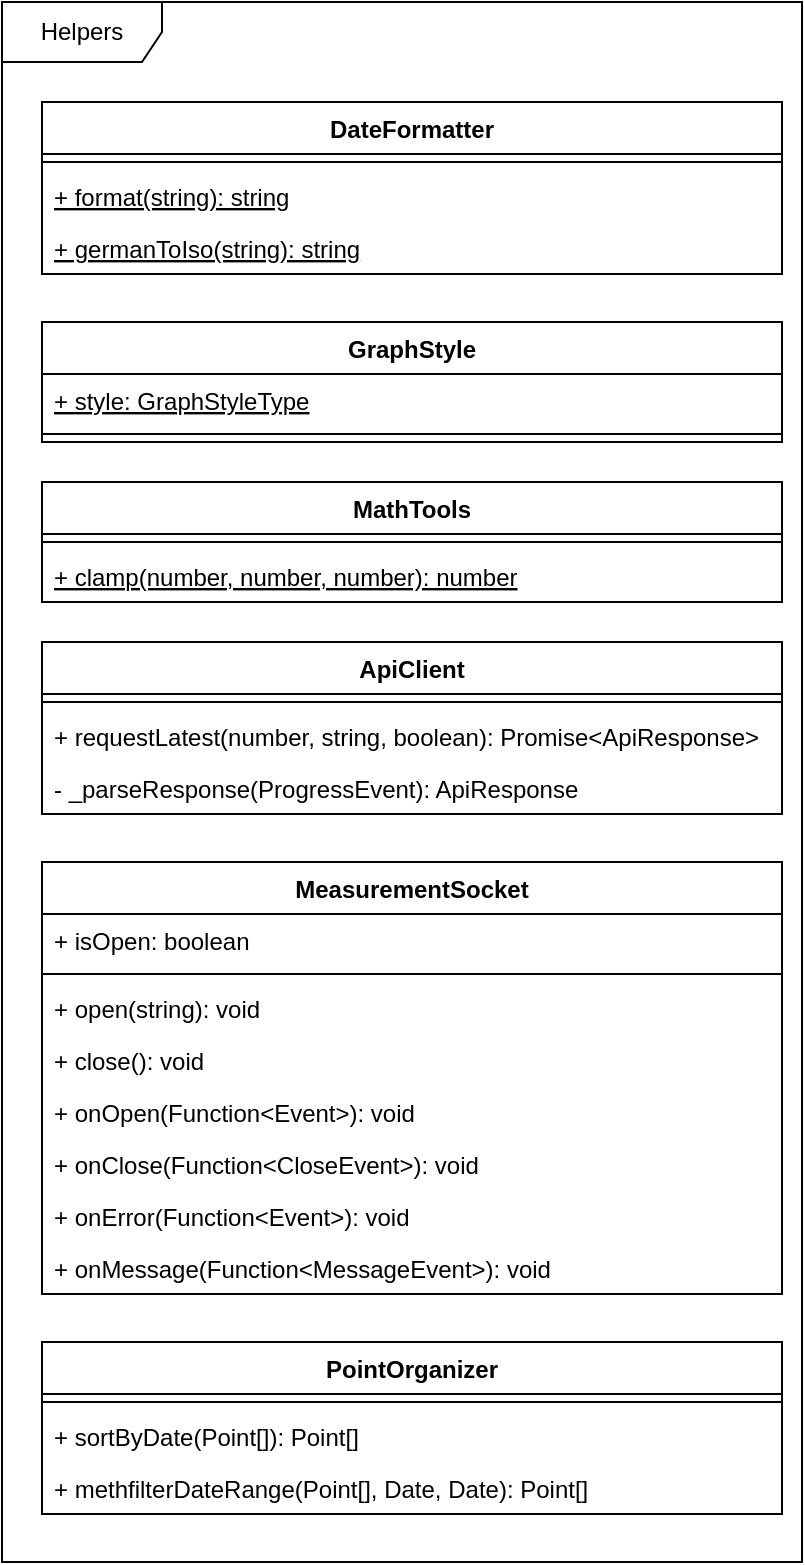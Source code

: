 <mxfile version="12.3.3" pages="1"><diagram id="Y5JDk1X9s7kf-ZVF8cac" name="Page-1"><mxGraphModel dx="1185" dy="660" grid="1" gridSize="10" guides="1" tooltips="1" connect="1" arrows="1" fold="1" page="1" pageScale="1" pageWidth="827" pageHeight="1169" math="0" shadow="0"><root><mxCell id="0"/><mxCell id="1" parent="0"/><mxCell id="DMxlFu4Lc_HqKLBhKzL7-1" value="Helpers" style="shape=umlFrame;whiteSpace=wrap;html=1;width=80;height=30;" parent="1" vertex="1"><mxGeometry x="40" y="40" width="400" height="780" as="geometry"/></mxCell><mxCell id="DMxlFu4Lc_HqKLBhKzL7-2" value="ApiClient" style="swimlane;fontStyle=1;align=center;verticalAlign=top;childLayout=stackLayout;horizontal=1;startSize=26;horizontalStack=0;resizeParent=1;resizeParentMax=0;resizeLast=0;collapsible=1;marginBottom=0;" parent="1" vertex="1"><mxGeometry x="60" y="360" width="370" height="86" as="geometry"/></mxCell><mxCell id="DMxlFu4Lc_HqKLBhKzL7-4" value="" style="line;strokeWidth=1;fillColor=none;align=left;verticalAlign=middle;spacingTop=-1;spacingLeft=3;spacingRight=3;rotatable=0;labelPosition=right;points=[];portConstraint=eastwest;" parent="DMxlFu4Lc_HqKLBhKzL7-2" vertex="1"><mxGeometry y="26" width="370" height="8" as="geometry"/></mxCell><mxCell id="DMxlFu4Lc_HqKLBhKzL7-5" value="+ requestLatest(number, string, boolean): Promise&lt;ApiResponse&gt;" style="text;strokeColor=none;fillColor=none;align=left;verticalAlign=top;spacingLeft=4;spacingRight=4;overflow=hidden;rotatable=0;points=[[0,0.5],[1,0.5]];portConstraint=eastwest;" parent="DMxlFu4Lc_HqKLBhKzL7-2" vertex="1"><mxGeometry y="34" width="370" height="26" as="geometry"/></mxCell><mxCell id="DMxlFu4Lc_HqKLBhKzL7-6" value="- _parseResponse(ProgressEvent): ApiResponse" style="text;strokeColor=none;fillColor=none;align=left;verticalAlign=top;spacingLeft=4;spacingRight=4;overflow=hidden;rotatable=0;points=[[0,0.5],[1,0.5]];portConstraint=eastwest;" parent="DMxlFu4Lc_HqKLBhKzL7-2" vertex="1"><mxGeometry y="60" width="370" height="26" as="geometry"/></mxCell><mxCell id="DMxlFu4Lc_HqKLBhKzL7-7" value="DateFormatter" style="swimlane;fontStyle=1;align=center;verticalAlign=top;childLayout=stackLayout;horizontal=1;startSize=26;horizontalStack=0;resizeParent=1;resizeParentMax=0;resizeLast=0;collapsible=1;marginBottom=0;" parent="1" vertex="1"><mxGeometry x="60" y="90" width="370" height="86" as="geometry"/></mxCell><mxCell id="DMxlFu4Lc_HqKLBhKzL7-8" value="" style="line;strokeWidth=1;fillColor=none;align=left;verticalAlign=middle;spacingTop=-1;spacingLeft=3;spacingRight=3;rotatable=0;labelPosition=right;points=[];portConstraint=eastwest;" parent="DMxlFu4Lc_HqKLBhKzL7-7" vertex="1"><mxGeometry y="26" width="370" height="8" as="geometry"/></mxCell><mxCell id="DMxlFu4Lc_HqKLBhKzL7-9" value="+ format(string): string" style="text;strokeColor=none;fillColor=none;align=left;verticalAlign=top;spacingLeft=4;spacingRight=4;overflow=hidden;rotatable=0;points=[[0,0.5],[1,0.5]];portConstraint=eastwest;fontStyle=4" parent="DMxlFu4Lc_HqKLBhKzL7-7" vertex="1"><mxGeometry y="34" width="370" height="26" as="geometry"/></mxCell><mxCell id="Iadc2TADPZx66flBEOhy-1" value="+ germanToIso(string): string" style="text;strokeColor=none;fillColor=none;align=left;verticalAlign=top;spacingLeft=4;spacingRight=4;overflow=hidden;rotatable=0;points=[[0,0.5],[1,0.5]];portConstraint=eastwest;fontStyle=4" vertex="1" parent="DMxlFu4Lc_HqKLBhKzL7-7"><mxGeometry y="60" width="370" height="26" as="geometry"/></mxCell><mxCell id="DMxlFu4Lc_HqKLBhKzL7-11" value="GraphStyle" style="swimlane;fontStyle=1;align=center;verticalAlign=top;childLayout=stackLayout;horizontal=1;startSize=26;horizontalStack=0;resizeParent=1;resizeParentMax=0;resizeLast=0;collapsible=1;marginBottom=0;" parent="1" vertex="1"><mxGeometry x="60" y="200" width="370" height="60" as="geometry"/></mxCell><mxCell id="DMxlFu4Lc_HqKLBhKzL7-13" value="+ style: GraphStyleType" style="text;strokeColor=none;fillColor=none;align=left;verticalAlign=top;spacingLeft=4;spacingRight=4;overflow=hidden;rotatable=0;points=[[0,0.5],[1,0.5]];portConstraint=eastwest;fontStyle=4" parent="DMxlFu4Lc_HqKLBhKzL7-11" vertex="1"><mxGeometry y="26" width="370" height="26" as="geometry"/></mxCell><mxCell id="DMxlFu4Lc_HqKLBhKzL7-12" value="" style="line;strokeWidth=1;fillColor=none;align=left;verticalAlign=middle;spacingTop=-1;spacingLeft=3;spacingRight=3;rotatable=0;labelPosition=right;points=[];portConstraint=eastwest;" parent="DMxlFu4Lc_HqKLBhKzL7-11" vertex="1"><mxGeometry y="52" width="370" height="8" as="geometry"/></mxCell><mxCell id="DMxlFu4Lc_HqKLBhKzL7-14" value="MathTools" style="swimlane;fontStyle=1;align=center;verticalAlign=top;childLayout=stackLayout;horizontal=1;startSize=26;horizontalStack=0;resizeParent=1;resizeParentMax=0;resizeLast=0;collapsible=1;marginBottom=0;" parent="1" vertex="1"><mxGeometry x="60" y="280" width="370" height="60" as="geometry"/></mxCell><mxCell id="DMxlFu4Lc_HqKLBhKzL7-16" value="" style="line;strokeWidth=1;fillColor=none;align=left;verticalAlign=middle;spacingTop=-1;spacingLeft=3;spacingRight=3;rotatable=0;labelPosition=right;points=[];portConstraint=eastwest;" parent="DMxlFu4Lc_HqKLBhKzL7-14" vertex="1"><mxGeometry y="26" width="370" height="8" as="geometry"/></mxCell><mxCell id="DMxlFu4Lc_HqKLBhKzL7-15" value="+ clamp(number, number, number): number" style="text;strokeColor=none;fillColor=none;align=left;verticalAlign=top;spacingLeft=4;spacingRight=4;overflow=hidden;rotatable=0;points=[[0,0.5],[1,0.5]];portConstraint=eastwest;fontStyle=4" parent="DMxlFu4Lc_HqKLBhKzL7-14" vertex="1"><mxGeometry y="34" width="370" height="26" as="geometry"/></mxCell><mxCell id="DMxlFu4Lc_HqKLBhKzL7-17" value="MeasurementSocket" style="swimlane;fontStyle=1;align=center;verticalAlign=top;childLayout=stackLayout;horizontal=1;startSize=26;horizontalStack=0;resizeParent=1;resizeParentMax=0;resizeLast=0;collapsible=1;marginBottom=0;" parent="1" vertex="1"><mxGeometry x="60" y="470" width="370" height="216" as="geometry"/></mxCell><mxCell id="DMxlFu4Lc_HqKLBhKzL7-21" value="+ isOpen: boolean" style="text;strokeColor=none;fillColor=none;align=left;verticalAlign=top;spacingLeft=4;spacingRight=4;overflow=hidden;rotatable=0;points=[[0,0.5],[1,0.5]];portConstraint=eastwest;" parent="DMxlFu4Lc_HqKLBhKzL7-17" vertex="1"><mxGeometry y="26" width="370" height="26" as="geometry"/></mxCell><mxCell id="DMxlFu4Lc_HqKLBhKzL7-18" value="" style="line;strokeWidth=1;fillColor=none;align=left;verticalAlign=middle;spacingTop=-1;spacingLeft=3;spacingRight=3;rotatable=0;labelPosition=right;points=[];portConstraint=eastwest;" parent="DMxlFu4Lc_HqKLBhKzL7-17" vertex="1"><mxGeometry y="52" width="370" height="8" as="geometry"/></mxCell><mxCell id="DMxlFu4Lc_HqKLBhKzL7-19" value="+ open(string): void" style="text;strokeColor=none;fillColor=none;align=left;verticalAlign=top;spacingLeft=4;spacingRight=4;overflow=hidden;rotatable=0;points=[[0,0.5],[1,0.5]];portConstraint=eastwest;" parent="DMxlFu4Lc_HqKLBhKzL7-17" vertex="1"><mxGeometry y="60" width="370" height="26" as="geometry"/></mxCell><mxCell id="DMxlFu4Lc_HqKLBhKzL7-20" value="+ close(): void" style="text;strokeColor=none;fillColor=none;align=left;verticalAlign=top;spacingLeft=4;spacingRight=4;overflow=hidden;rotatable=0;points=[[0,0.5],[1,0.5]];portConstraint=eastwest;" parent="DMxlFu4Lc_HqKLBhKzL7-17" vertex="1"><mxGeometry y="86" width="370" height="26" as="geometry"/></mxCell><mxCell id="DMxlFu4Lc_HqKLBhKzL7-22" value="+ onOpen(Function&lt;Event&gt;): void" style="text;strokeColor=none;fillColor=none;align=left;verticalAlign=top;spacingLeft=4;spacingRight=4;overflow=hidden;rotatable=0;points=[[0,0.5],[1,0.5]];portConstraint=eastwest;" parent="DMxlFu4Lc_HqKLBhKzL7-17" vertex="1"><mxGeometry y="112" width="370" height="26" as="geometry"/></mxCell><mxCell id="DMxlFu4Lc_HqKLBhKzL7-26" value="+ onClose(Function&lt;CloseEvent&gt;): void" style="text;strokeColor=none;fillColor=none;align=left;verticalAlign=top;spacingLeft=4;spacingRight=4;overflow=hidden;rotatable=0;points=[[0,0.5],[1,0.5]];portConstraint=eastwest;" parent="DMxlFu4Lc_HqKLBhKzL7-17" vertex="1"><mxGeometry y="138" width="370" height="26" as="geometry"/></mxCell><mxCell id="DMxlFu4Lc_HqKLBhKzL7-27" value="+ onError(Function&lt;Event&gt;): void" style="text;strokeColor=none;fillColor=none;align=left;verticalAlign=top;spacingLeft=4;spacingRight=4;overflow=hidden;rotatable=0;points=[[0,0.5],[1,0.5]];portConstraint=eastwest;" parent="DMxlFu4Lc_HqKLBhKzL7-17" vertex="1"><mxGeometry y="164" width="370" height="26" as="geometry"/></mxCell><mxCell id="DMxlFu4Lc_HqKLBhKzL7-28" value="+ onMessage(Function&lt;MessageEvent&gt;): void" style="text;strokeColor=none;fillColor=none;align=left;verticalAlign=top;spacingLeft=4;spacingRight=4;overflow=hidden;rotatable=0;points=[[0,0.5],[1,0.5]];portConstraint=eastwest;" parent="DMxlFu4Lc_HqKLBhKzL7-17" vertex="1"><mxGeometry y="190" width="370" height="26" as="geometry"/></mxCell><mxCell id="Iadc2TADPZx66flBEOhy-2" value="PointOrganizer" style="swimlane;fontStyle=1;align=center;verticalAlign=top;childLayout=stackLayout;horizontal=1;startSize=26;horizontalStack=0;resizeParent=1;resizeParentMax=0;resizeLast=0;collapsible=1;marginBottom=0;" vertex="1" parent="1"><mxGeometry x="60" y="710" width="370" height="86" as="geometry"/></mxCell><mxCell id="Iadc2TADPZx66flBEOhy-4" value="" style="line;strokeWidth=1;fillColor=none;align=left;verticalAlign=middle;spacingTop=-1;spacingLeft=3;spacingRight=3;rotatable=0;labelPosition=right;points=[];portConstraint=eastwest;" vertex="1" parent="Iadc2TADPZx66flBEOhy-2"><mxGeometry y="26" width="370" height="8" as="geometry"/></mxCell><mxCell id="Iadc2TADPZx66flBEOhy-6" value="+ sortByDate(Point[]): Point[]" style="text;strokeColor=none;fillColor=none;align=left;verticalAlign=top;spacingLeft=4;spacingRight=4;overflow=hidden;rotatable=0;points=[[0,0.5],[1,0.5]];portConstraint=eastwest;" vertex="1" parent="Iadc2TADPZx66flBEOhy-2"><mxGeometry y="34" width="370" height="26" as="geometry"/></mxCell><mxCell id="Iadc2TADPZx66flBEOhy-5" value="+ methfilterDateRange(Point[], Date, Date): Point[]" style="text;strokeColor=none;fillColor=none;align=left;verticalAlign=top;spacingLeft=4;spacingRight=4;overflow=hidden;rotatable=0;points=[[0,0.5],[1,0.5]];portConstraint=eastwest;" vertex="1" parent="Iadc2TADPZx66flBEOhy-2"><mxGeometry y="60" width="370" height="26" as="geometry"/></mxCell></root></mxGraphModel></diagram></mxfile>